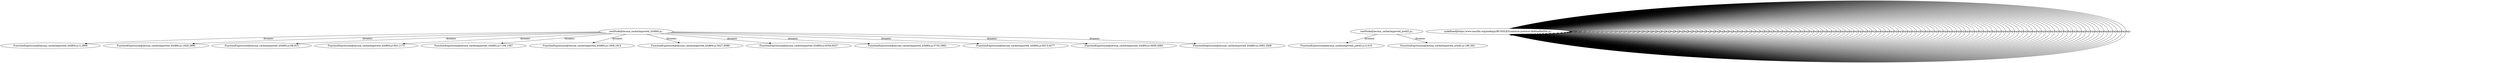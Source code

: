 digraph lacunaCG {
 "rootNode@lacuna_cache/imported_b5d80r.js:," -> "FunctionExpression@lacuna_cache/imported_b5d80r.js:2,2894" [label="dynamic" ];
 "rootNode@lacuna_cache/imported_b5d80r.js:," -> "FunctionExpression@lacuna_cache/imported_b5d80r.js:1928,2890" [label="dynamic" ];
 "rootNode@lacuna_cache/imported_b5d80r.js:," -> "FunctionExpression@lacuna_cache/imported_b5d80r.js:68,915" [label="dynamic" ];
 "rootNode@lacuna_cache/imported_b5d80r.js:," -> "FunctionExpression@lacuna_cache/imported_b5d80r.js:943,1173" [label="dynamic" ];
 "rootNode@lacuna_cache/imported_b5d80r.js:," -> "FunctionExpression@lacuna_cache/imported_b5d80r.js:1194,1587" [label="dynamic" ];
 "rootNode@lacuna_cache/imported_b5d80r.js:," -> "FunctionExpression@lacuna_cache/imported_b5d80r.js:1608,1814" [label="dynamic" ];
 "rootNode@lacuna_cache/imported_b5d80r.js:," -> "FunctionExpression@lacuna_cache/imported_b5d80r.js:5627,6589" [label="dynamic" ];
 "rootNode@lacuna_cache/imported_b5d80r.js:," -> "FunctionExpression@lacuna_cache/imported_b5d80r.js:6304,6527" [label="dynamic" ];
 "rootNode@lacuna_cache/imported_b5d80r.js:," -> "FunctionExpression@lacuna_cache/imported_b5d80r.js:5745,5982" [label="dynamic" ];
 "rootNode@lacuna_cache/imported_b5d80r.js:," -> "FunctionExpression@lacuna_cache/imported_b5d80r.js:6015,6277" [label="dynamic" ];
 "rootNode@lacuna_cache/imported_b5d80r.js:," -> "FunctionExpression@lacuna_cache/imported_b5d80r.js:4809,4983" [label="dynamic" ];
 "rootNode@lacuna_cache/imported_b5d80r.js:," -> "FunctionExpression@lacuna_cache/imported_b5d80r.js:2982,3568" [label="dynamic" ];
 "rootNode@lacuna_cache/imported_jo4id2.js:," -> "FunctionExpression@lacuna_cache/imported_jo4id2.js:2,610" [label="dynamic" ];
 "rootNode@lacuna_cache/imported_jo4id2.js:," -> "FunctionExpression@lacuna_cache/imported_jo4id2.js:196,562" [label="dynamic" ];
 "undefined@https:/www.mozilla.org/media/js/BUNDLES/common-protocol.db80adfd459c.js:," -> "undefined@https:/www.mozilla.org/media/js/BUNDLES/common-protocol.db80adfd459c.js:," [label="tajs" ];
 "undefined@https:/www.mozilla.org/media/js/BUNDLES/common-protocol.db80adfd459c.js:," -> "undefined@https:/www.mozilla.org/media/js/BUNDLES/common-protocol.db80adfd459c.js:," [label="tajs" ];
 "undefined@https:/www.mozilla.org/media/js/BUNDLES/common-protocol.db80adfd459c.js:," -> "undefined@https:/www.mozilla.org/media/js/BUNDLES/common-protocol.db80adfd459c.js:," [label="tajs" ];
 "undefined@https:/www.mozilla.org/media/js/BUNDLES/common-protocol.db80adfd459c.js:," -> "undefined@https:/www.mozilla.org/media/js/BUNDLES/common-protocol.db80adfd459c.js:," [label="tajs" ];
 "undefined@https:/www.mozilla.org/media/js/BUNDLES/common-protocol.db80adfd459c.js:," -> "undefined@https:/www.mozilla.org/media/js/BUNDLES/common-protocol.db80adfd459c.js:," [label="tajs" ];
 "undefined@https:/www.mozilla.org/media/js/BUNDLES/common-protocol.db80adfd459c.js:," -> "undefined@https:/www.mozilla.org/media/js/BUNDLES/common-protocol.db80adfd459c.js:," [label="tajs" ];
 "undefined@https:/www.mozilla.org/media/js/BUNDLES/common-protocol.db80adfd459c.js:," -> "undefined@https:/www.mozilla.org/media/js/BUNDLES/common-protocol.db80adfd459c.js:," [label="tajs" ];
 "undefined@https:/www.mozilla.org/media/js/BUNDLES/common-protocol.db80adfd459c.js:," -> "undefined@https:/www.mozilla.org/media/js/BUNDLES/common-protocol.db80adfd459c.js:," [label="tajs" ];
 "undefined@https:/www.mozilla.org/media/js/BUNDLES/common-protocol.db80adfd459c.js:," -> "undefined@https:/www.mozilla.org/media/js/BUNDLES/common-protocol.db80adfd459c.js:," [label="tajs" ];
 "undefined@https:/www.mozilla.org/media/js/BUNDLES/common-protocol.db80adfd459c.js:," -> "undefined@https:/www.mozilla.org/media/js/BUNDLES/common-protocol.db80adfd459c.js:," [label="tajs" ];
 "undefined@https:/www.mozilla.org/media/js/BUNDLES/common-protocol.db80adfd459c.js:," -> "undefined@https:/www.mozilla.org/media/js/BUNDLES/common-protocol.db80adfd459c.js:," [label="tajs" ];
 "undefined@https:/www.mozilla.org/media/js/BUNDLES/common-protocol.db80adfd459c.js:," -> "undefined@https:/www.mozilla.org/media/js/BUNDLES/common-protocol.db80adfd459c.js:," [label="tajs" ];
 "undefined@https:/www.mozilla.org/media/js/BUNDLES/common-protocol.db80adfd459c.js:," -> "undefined@https:/www.mozilla.org/media/js/BUNDLES/common-protocol.db80adfd459c.js:," [label="tajs" ];
 "undefined@https:/www.mozilla.org/media/js/BUNDLES/common-protocol.db80adfd459c.js:," -> "undefined@https:/www.mozilla.org/media/js/BUNDLES/common-protocol.db80adfd459c.js:," [label="tajs" ];
 "undefined@https:/www.mozilla.org/media/js/BUNDLES/common-protocol.db80adfd459c.js:," -> "undefined@https:/www.mozilla.org/media/js/BUNDLES/common-protocol.db80adfd459c.js:," [label="tajs" ];
 "undefined@https:/www.mozilla.org/media/js/BUNDLES/common-protocol.db80adfd459c.js:," -> "undefined@https:/www.mozilla.org/media/js/BUNDLES/common-protocol.db80adfd459c.js:," [label="tajs" ];
 "undefined@https:/www.mozilla.org/media/js/BUNDLES/common-protocol.db80adfd459c.js:," -> "undefined@https:/www.mozilla.org/media/js/BUNDLES/common-protocol.db80adfd459c.js:," [label="tajs" ];
 "undefined@https:/www.mozilla.org/media/js/BUNDLES/common-protocol.db80adfd459c.js:," -> "undefined@https:/www.mozilla.org/media/js/BUNDLES/common-protocol.db80adfd459c.js:," [label="tajs" ];
 "undefined@https:/www.mozilla.org/media/js/BUNDLES/common-protocol.db80adfd459c.js:," -> "undefined@https:/www.mozilla.org/media/js/BUNDLES/common-protocol.db80adfd459c.js:," [label="tajs" ];
 "undefined@https:/www.mozilla.org/media/js/BUNDLES/common-protocol.db80adfd459c.js:," -> "undefined@https:/www.mozilla.org/media/js/BUNDLES/common-protocol.db80adfd459c.js:," [label="tajs" ];
 "undefined@https:/www.mozilla.org/media/js/BUNDLES/common-protocol.db80adfd459c.js:," -> "undefined@https:/www.mozilla.org/media/js/BUNDLES/common-protocol.db80adfd459c.js:," [label="tajs" ];
 "undefined@https:/www.mozilla.org/media/js/BUNDLES/common-protocol.db80adfd459c.js:," -> "undefined@https:/www.mozilla.org/media/js/BUNDLES/common-protocol.db80adfd459c.js:," [label="tajs" ];
 "undefined@https:/www.mozilla.org/media/js/BUNDLES/common-protocol.db80adfd459c.js:," -> "undefined@https:/www.mozilla.org/media/js/BUNDLES/common-protocol.db80adfd459c.js:," [label="tajs" ];
 "undefined@https:/www.mozilla.org/media/js/BUNDLES/common-protocol.db80adfd459c.js:," -> "undefined@https:/www.mozilla.org/media/js/BUNDLES/common-protocol.db80adfd459c.js:," [label="tajs" ];
 "undefined@https:/www.mozilla.org/media/js/BUNDLES/common-protocol.db80adfd459c.js:," -> "undefined@https:/www.mozilla.org/media/js/BUNDLES/common-protocol.db80adfd459c.js:," [label="tajs" ];
 "undefined@https:/www.mozilla.org/media/js/BUNDLES/common-protocol.db80adfd459c.js:," -> "undefined@https:/www.mozilla.org/media/js/BUNDLES/common-protocol.db80adfd459c.js:," [label="tajs" ];
 "undefined@https:/www.mozilla.org/media/js/BUNDLES/common-protocol.db80adfd459c.js:," -> "undefined@https:/www.mozilla.org/media/js/BUNDLES/common-protocol.db80adfd459c.js:," [label="tajs" ];
 "undefined@https:/www.mozilla.org/media/js/BUNDLES/common-protocol.db80adfd459c.js:," -> "undefined@https:/www.mozilla.org/media/js/BUNDLES/common-protocol.db80adfd459c.js:," [label="tajs" ];
 "undefined@https:/www.mozilla.org/media/js/BUNDLES/common-protocol.db80adfd459c.js:," -> "undefined@https:/www.mozilla.org/media/js/BUNDLES/common-protocol.db80adfd459c.js:," [label="tajs" ];
 "undefined@https:/www.mozilla.org/media/js/BUNDLES/common-protocol.db80adfd459c.js:," -> "undefined@https:/www.mozilla.org/media/js/BUNDLES/common-protocol.db80adfd459c.js:," [label="tajs" ];
 "undefined@https:/www.mozilla.org/media/js/BUNDLES/common-protocol.db80adfd459c.js:," -> "undefined@https:/www.mozilla.org/media/js/BUNDLES/common-protocol.db80adfd459c.js:," [label="tajs" ];
 "undefined@https:/www.mozilla.org/media/js/BUNDLES/common-protocol.db80adfd459c.js:," -> "undefined@https:/www.mozilla.org/media/js/BUNDLES/common-protocol.db80adfd459c.js:," [label="tajs" ];
 "undefined@https:/www.mozilla.org/media/js/BUNDLES/common-protocol.db80adfd459c.js:," -> "undefined@https:/www.mozilla.org/media/js/BUNDLES/common-protocol.db80adfd459c.js:," [label="tajs" ];
 "undefined@https:/www.mozilla.org/media/js/BUNDLES/common-protocol.db80adfd459c.js:," -> "undefined@https:/www.mozilla.org/media/js/BUNDLES/common-protocol.db80adfd459c.js:," [label="tajs" ];
 "undefined@https:/www.mozilla.org/media/js/BUNDLES/common-protocol.db80adfd459c.js:," -> "undefined@https:/www.mozilla.org/media/js/BUNDLES/common-protocol.db80adfd459c.js:," [label="tajs" ];
 "undefined@https:/www.mozilla.org/media/js/BUNDLES/common-protocol.db80adfd459c.js:," -> "undefined@https:/www.mozilla.org/media/js/BUNDLES/common-protocol.db80adfd459c.js:," [label="tajs" ];
 "undefined@https:/www.mozilla.org/media/js/BUNDLES/common-protocol.db80adfd459c.js:," -> "undefined@https:/www.mozilla.org/media/js/BUNDLES/common-protocol.db80adfd459c.js:," [label="tajs" ];
 "undefined@https:/www.mozilla.org/media/js/BUNDLES/common-protocol.db80adfd459c.js:," -> "undefined@https:/www.mozilla.org/media/js/BUNDLES/common-protocol.db80adfd459c.js:," [label="tajs" ];
 "undefined@https:/www.mozilla.org/media/js/BUNDLES/common-protocol.db80adfd459c.js:," -> "undefined@https:/www.mozilla.org/media/js/BUNDLES/common-protocol.db80adfd459c.js:," [label="tajs" ];
 "undefined@https:/www.mozilla.org/media/js/BUNDLES/common-protocol.db80adfd459c.js:," -> "undefined@https:/www.mozilla.org/media/js/BUNDLES/common-protocol.db80adfd459c.js:," [label="tajs" ];
 "undefined@https:/www.mozilla.org/media/js/BUNDLES/common-protocol.db80adfd459c.js:," -> "undefined@https:/www.mozilla.org/media/js/BUNDLES/common-protocol.db80adfd459c.js:," [label="tajs" ];
 "undefined@https:/www.mozilla.org/media/js/BUNDLES/common-protocol.db80adfd459c.js:," -> "undefined@https:/www.mozilla.org/media/js/BUNDLES/common-protocol.db80adfd459c.js:," [label="tajs" ];
 "undefined@https:/www.mozilla.org/media/js/BUNDLES/common-protocol.db80adfd459c.js:," -> "undefined@https:/www.mozilla.org/media/js/BUNDLES/common-protocol.db80adfd459c.js:," [label="tajs" ];
 "undefined@https:/www.mozilla.org/media/js/BUNDLES/common-protocol.db80adfd459c.js:," -> "undefined@https:/www.mozilla.org/media/js/BUNDLES/common-protocol.db80adfd459c.js:," [label="tajs" ];
 "undefined@https:/www.mozilla.org/media/js/BUNDLES/common-protocol.db80adfd459c.js:," -> "undefined@https:/www.mozilla.org/media/js/BUNDLES/common-protocol.db80adfd459c.js:," [label="tajs" ];
 "undefined@https:/www.mozilla.org/media/js/BUNDLES/common-protocol.db80adfd459c.js:," -> "undefined@https:/www.mozilla.org/media/js/BUNDLES/common-protocol.db80adfd459c.js:," [label="tajs" ];
 "undefined@https:/www.mozilla.org/media/js/BUNDLES/common-protocol.db80adfd459c.js:," -> "undefined@https:/www.mozilla.org/media/js/BUNDLES/common-protocol.db80adfd459c.js:," [label="tajs" ];
 "undefined@https:/www.mozilla.org/media/js/BUNDLES/common-protocol.db80adfd459c.js:," -> "undefined@https:/www.mozilla.org/media/js/BUNDLES/common-protocol.db80adfd459c.js:," [label="tajs" ];
 "undefined@https:/www.mozilla.org/media/js/BUNDLES/common-protocol.db80adfd459c.js:," -> "undefined@https:/www.mozilla.org/media/js/BUNDLES/common-protocol.db80adfd459c.js:," [label="tajs" ];
 "undefined@https:/www.mozilla.org/media/js/BUNDLES/common-protocol.db80adfd459c.js:," -> "undefined@https:/www.mozilla.org/media/js/BUNDLES/common-protocol.db80adfd459c.js:," [label="tajs" ];
 "undefined@https:/www.mozilla.org/media/js/BUNDLES/common-protocol.db80adfd459c.js:," -> "undefined@https:/www.mozilla.org/media/js/BUNDLES/common-protocol.db80adfd459c.js:," [label="tajs" ];
 "undefined@https:/www.mozilla.org/media/js/BUNDLES/common-protocol.db80adfd459c.js:," -> "undefined@https:/www.mozilla.org/media/js/BUNDLES/common-protocol.db80adfd459c.js:," [label="tajs" ];
 "undefined@https:/www.mozilla.org/media/js/BUNDLES/common-protocol.db80adfd459c.js:," -> "undefined@https:/www.mozilla.org/media/js/BUNDLES/common-protocol.db80adfd459c.js:," [label="tajs" ];
 "undefined@https:/www.mozilla.org/media/js/BUNDLES/common-protocol.db80adfd459c.js:," -> "undefined@https:/www.mozilla.org/media/js/BUNDLES/common-protocol.db80adfd459c.js:," [label="tajs" ];
 "undefined@https:/www.mozilla.org/media/js/BUNDLES/common-protocol.db80adfd459c.js:," -> "undefined@https:/www.mozilla.org/media/js/BUNDLES/common-protocol.db80adfd459c.js:," [label="tajs" ];
 "undefined@https:/www.mozilla.org/media/js/BUNDLES/common-protocol.db80adfd459c.js:," -> "undefined@https:/www.mozilla.org/media/js/BUNDLES/common-protocol.db80adfd459c.js:," [label="tajs" ];
 "undefined@https:/www.mozilla.org/media/js/BUNDLES/common-protocol.db80adfd459c.js:," -> "undefined@https:/www.mozilla.org/media/js/BUNDLES/common-protocol.db80adfd459c.js:," [label="tajs" ];
 "undefined@https:/www.mozilla.org/media/js/BUNDLES/common-protocol.db80adfd459c.js:," -> "undefined@https:/www.mozilla.org/media/js/BUNDLES/common-protocol.db80adfd459c.js:," [label="tajs" ];
 "undefined@https:/www.mozilla.org/media/js/BUNDLES/common-protocol.db80adfd459c.js:," -> "undefined@https:/www.mozilla.org/media/js/BUNDLES/common-protocol.db80adfd459c.js:," [label="tajs" ];
 "undefined@https:/www.mozilla.org/media/js/BUNDLES/common-protocol.db80adfd459c.js:," -> "undefined@https:/www.mozilla.org/media/js/BUNDLES/common-protocol.db80adfd459c.js:," [label="tajs" ];
 "undefined@https:/www.mozilla.org/media/js/BUNDLES/common-protocol.db80adfd459c.js:," -> "undefined@https:/www.mozilla.org/media/js/BUNDLES/common-protocol.db80adfd459c.js:," [label="tajs" ];
 "undefined@https:/www.mozilla.org/media/js/BUNDLES/common-protocol.db80adfd459c.js:," -> "undefined@https:/www.mozilla.org/media/js/BUNDLES/common-protocol.db80adfd459c.js:," [label="tajs" ];
 "undefined@https:/www.mozilla.org/media/js/BUNDLES/common-protocol.db80adfd459c.js:," -> "undefined@https:/www.mozilla.org/media/js/BUNDLES/common-protocol.db80adfd459c.js:," [label="tajs" ];
 "undefined@https:/www.mozilla.org/media/js/BUNDLES/common-protocol.db80adfd459c.js:," -> "undefined@https:/www.mozilla.org/media/js/BUNDLES/common-protocol.db80adfd459c.js:," [label="tajs" ];
 "undefined@https:/www.mozilla.org/media/js/BUNDLES/common-protocol.db80adfd459c.js:," -> "undefined@https:/www.mozilla.org/media/js/BUNDLES/common-protocol.db80adfd459c.js:," [label="tajs" ];
 "undefined@https:/www.mozilla.org/media/js/BUNDLES/common-protocol.db80adfd459c.js:," -> "undefined@https:/www.mozilla.org/media/js/BUNDLES/common-protocol.db80adfd459c.js:," [label="tajs" ];
 "undefined@https:/www.mozilla.org/media/js/BUNDLES/common-protocol.db80adfd459c.js:," -> "undefined@https:/www.mozilla.org/media/js/BUNDLES/common-protocol.db80adfd459c.js:," [label="tajs" ];
 "undefined@https:/www.mozilla.org/media/js/BUNDLES/common-protocol.db80adfd459c.js:," -> "undefined@https:/www.mozilla.org/media/js/BUNDLES/common-protocol.db80adfd459c.js:," [label="tajs" ];
 "undefined@https:/www.mozilla.org/media/js/BUNDLES/common-protocol.db80adfd459c.js:," -> "undefined@https:/www.mozilla.org/media/js/BUNDLES/common-protocol.db80adfd459c.js:," [label="tajs" ];
 "undefined@https:/www.mozilla.org/media/js/BUNDLES/common-protocol.db80adfd459c.js:," -> "undefined@https:/www.mozilla.org/media/js/BUNDLES/common-protocol.db80adfd459c.js:," [label="tajs" ];
 "undefined@https:/www.mozilla.org/media/js/BUNDLES/common-protocol.db80adfd459c.js:," -> "undefined@https:/www.mozilla.org/media/js/BUNDLES/common-protocol.db80adfd459c.js:," [label="tajs" ];
 "undefined@https:/www.mozilla.org/media/js/BUNDLES/common-protocol.db80adfd459c.js:," -> "undefined@https:/www.mozilla.org/media/js/BUNDLES/common-protocol.db80adfd459c.js:," [label="tajs" ];
 "undefined@https:/www.mozilla.org/media/js/BUNDLES/common-protocol.db80adfd459c.js:," -> "undefined@https:/www.mozilla.org/media/js/BUNDLES/common-protocol.db80adfd459c.js:," [label="tajs" ];
 "undefined@https:/www.mozilla.org/media/js/BUNDLES/common-protocol.db80adfd459c.js:," -> "undefined@https:/www.mozilla.org/media/js/BUNDLES/common-protocol.db80adfd459c.js:," [label="tajs" ];
 "undefined@https:/www.mozilla.org/media/js/BUNDLES/common-protocol.db80adfd459c.js:," -> "undefined@https:/www.mozilla.org/media/js/BUNDLES/common-protocol.db80adfd459c.js:," [label="tajs" ];
 "undefined@https:/www.mozilla.org/media/js/BUNDLES/common-protocol.db80adfd459c.js:," -> "undefined@https:/www.mozilla.org/media/js/BUNDLES/common-protocol.db80adfd459c.js:," [label="tajs" ];
 "undefined@https:/www.mozilla.org/media/js/BUNDLES/common-protocol.db80adfd459c.js:," -> "undefined@https:/www.mozilla.org/media/js/BUNDLES/common-protocol.db80adfd459c.js:," [label="tajs" ];
 "undefined@https:/www.mozilla.org/media/js/BUNDLES/common-protocol.db80adfd459c.js:," -> "undefined@https:/www.mozilla.org/media/js/BUNDLES/common-protocol.db80adfd459c.js:," [label="tajs" ];
 "undefined@https:/www.mozilla.org/media/js/BUNDLES/common-protocol.db80adfd459c.js:," -> "undefined@https:/www.mozilla.org/media/js/BUNDLES/common-protocol.db80adfd459c.js:," [label="tajs" ];
 "undefined@https:/www.mozilla.org/media/js/BUNDLES/common-protocol.db80adfd459c.js:," -> "undefined@https:/www.mozilla.org/media/js/BUNDLES/common-protocol.db80adfd459c.js:," [label="tajs" ];
 "undefined@https:/www.mozilla.org/media/js/BUNDLES/common-protocol.db80adfd459c.js:," -> "undefined@https:/www.mozilla.org/media/js/BUNDLES/common-protocol.db80adfd459c.js:," [label="tajs" ];
 "undefined@https:/www.mozilla.org/media/js/BUNDLES/common-protocol.db80adfd459c.js:," -> "undefined@https:/www.mozilla.org/media/js/BUNDLES/common-protocol.db80adfd459c.js:," [label="tajs" ];
 "undefined@https:/www.mozilla.org/media/js/BUNDLES/common-protocol.db80adfd459c.js:," -> "undefined@https:/www.mozilla.org/media/js/BUNDLES/common-protocol.db80adfd459c.js:," [label="tajs" ];
 "undefined@https:/www.mozilla.org/media/js/BUNDLES/common-protocol.db80adfd459c.js:," -> "undefined@https:/www.mozilla.org/media/js/BUNDLES/common-protocol.db80adfd459c.js:," [label="tajs" ];
 "undefined@https:/www.mozilla.org/media/js/BUNDLES/common-protocol.db80adfd459c.js:," -> "undefined@https:/www.mozilla.org/media/js/BUNDLES/common-protocol.db80adfd459c.js:," [label="tajs" ];
 "undefined@https:/www.mozilla.org/media/js/BUNDLES/common-protocol.db80adfd459c.js:," -> "undefined@https:/www.mozilla.org/media/js/BUNDLES/common-protocol.db80adfd459c.js:," [label="tajs" ];
 "undefined@https:/www.mozilla.org/media/js/BUNDLES/common-protocol.db80adfd459c.js:," -> "undefined@https:/www.mozilla.org/media/js/BUNDLES/common-protocol.db80adfd459c.js:," [label="tajs" ];
 "undefined@https:/www.mozilla.org/media/js/BUNDLES/common-protocol.db80adfd459c.js:," -> "undefined@https:/www.mozilla.org/media/js/BUNDLES/common-protocol.db80adfd459c.js:," [label="tajs" ];
 "undefined@https:/www.mozilla.org/media/js/BUNDLES/common-protocol.db80adfd459c.js:," -> "undefined@https:/www.mozilla.org/media/js/BUNDLES/common-protocol.db80adfd459c.js:," [label="tajs" ];
 "undefined@https:/www.mozilla.org/media/js/BUNDLES/common-protocol.db80adfd459c.js:," -> "undefined@https:/www.mozilla.org/media/js/BUNDLES/common-protocol.db80adfd459c.js:," [label="tajs" ];
 "undefined@https:/www.mozilla.org/media/js/BUNDLES/common-protocol.db80adfd459c.js:," -> "undefined@https:/www.mozilla.org/media/js/BUNDLES/common-protocol.db80adfd459c.js:," [label="tajs" ];
 "undefined@https:/www.mozilla.org/media/js/BUNDLES/common-protocol.db80adfd459c.js:," -> "undefined@https:/www.mozilla.org/media/js/BUNDLES/common-protocol.db80adfd459c.js:," [label="tajs" ];
 "undefined@https:/www.mozilla.org/media/js/BUNDLES/common-protocol.db80adfd459c.js:," -> "undefined@https:/www.mozilla.org/media/js/BUNDLES/common-protocol.db80adfd459c.js:," [label="tajs" ];
 "undefined@https:/www.mozilla.org/media/js/BUNDLES/common-protocol.db80adfd459c.js:," -> "undefined@https:/www.mozilla.org/media/js/BUNDLES/common-protocol.db80adfd459c.js:," [label="tajs" ];
 "undefined@https:/www.mozilla.org/media/js/BUNDLES/common-protocol.db80adfd459c.js:," -> "undefined@https:/www.mozilla.org/media/js/BUNDLES/common-protocol.db80adfd459c.js:," [label="tajs" ];
 "undefined@https:/www.mozilla.org/media/js/BUNDLES/common-protocol.db80adfd459c.js:," -> "undefined@https:/www.mozilla.org/media/js/BUNDLES/common-protocol.db80adfd459c.js:," [label="tajs" ];
 "undefined@https:/www.mozilla.org/media/js/BUNDLES/common-protocol.db80adfd459c.js:," -> "undefined@https:/www.mozilla.org/media/js/BUNDLES/common-protocol.db80adfd459c.js:," [label="tajs" ];
 "undefined@https:/www.mozilla.org/media/js/BUNDLES/common-protocol.db80adfd459c.js:," -> "undefined@https:/www.mozilla.org/media/js/BUNDLES/common-protocol.db80adfd459c.js:," [label="tajs" ];
 "undefined@https:/www.mozilla.org/media/js/BUNDLES/common-protocol.db80adfd459c.js:," -> "undefined@https:/www.mozilla.org/media/js/BUNDLES/common-protocol.db80adfd459c.js:," [label="tajs" ];
 "undefined@https:/www.mozilla.org/media/js/BUNDLES/common-protocol.db80adfd459c.js:," -> "undefined@https:/www.mozilla.org/media/js/BUNDLES/common-protocol.db80adfd459c.js:," [label="tajs" ];
 "undefined@https:/www.mozilla.org/media/js/BUNDLES/common-protocol.db80adfd459c.js:," -> "undefined@https:/www.mozilla.org/media/js/BUNDLES/common-protocol.db80adfd459c.js:," [label="tajs" ];
 "undefined@https:/www.mozilla.org/media/js/BUNDLES/common-protocol.db80adfd459c.js:," -> "undefined@https:/www.mozilla.org/media/js/BUNDLES/common-protocol.db80adfd459c.js:," [label="tajs" ];
 "undefined@https:/www.mozilla.org/media/js/BUNDLES/common-protocol.db80adfd459c.js:," -> "undefined@https:/www.mozilla.org/media/js/BUNDLES/common-protocol.db80adfd459c.js:," [label="tajs" ];
 "undefined@https:/www.mozilla.org/media/js/BUNDLES/common-protocol.db80adfd459c.js:," -> "undefined@https:/www.mozilla.org/media/js/BUNDLES/common-protocol.db80adfd459c.js:," [label="tajs" ];
 "undefined@https:/www.mozilla.org/media/js/BUNDLES/common-protocol.db80adfd459c.js:," -> "undefined@https:/www.mozilla.org/media/js/BUNDLES/common-protocol.db80adfd459c.js:," [label="tajs" ];
 "undefined@https:/www.mozilla.org/media/js/BUNDLES/common-protocol.db80adfd459c.js:," -> "undefined@https:/www.mozilla.org/media/js/BUNDLES/common-protocol.db80adfd459c.js:," [label="tajs" ];
 "undefined@https:/www.mozilla.org/media/js/BUNDLES/common-protocol.db80adfd459c.js:," -> "undefined@https:/www.mozilla.org/media/js/BUNDLES/common-protocol.db80adfd459c.js:," [label="tajs" ];
 "undefined@https:/www.mozilla.org/media/js/BUNDLES/common-protocol.db80adfd459c.js:," -> "undefined@https:/www.mozilla.org/media/js/BUNDLES/common-protocol.db80adfd459c.js:," [label="tajs" ];
 "undefined@https:/www.mozilla.org/media/js/BUNDLES/common-protocol.db80adfd459c.js:," -> "undefined@https:/www.mozilla.org/media/js/BUNDLES/common-protocol.db80adfd459c.js:," [label="tajs" ];
 "undefined@https:/www.mozilla.org/media/js/BUNDLES/common-protocol.db80adfd459c.js:," -> "undefined@https:/www.mozilla.org/media/js/BUNDLES/common-protocol.db80adfd459c.js:," [label="tajs" ];
 "undefined@https:/www.mozilla.org/media/js/BUNDLES/common-protocol.db80adfd459c.js:," -> "undefined@https:/www.mozilla.org/media/js/BUNDLES/common-protocol.db80adfd459c.js:," [label="tajs" ];
 "undefined@https:/www.mozilla.org/media/js/BUNDLES/common-protocol.db80adfd459c.js:," -> "undefined@https:/www.mozilla.org/media/js/BUNDLES/common-protocol.db80adfd459c.js:," [label="tajs" ];
 "undefined@https:/www.mozilla.org/media/js/BUNDLES/common-protocol.db80adfd459c.js:," -> "undefined@https:/www.mozilla.org/media/js/BUNDLES/common-protocol.db80adfd459c.js:," [label="tajs" ];
 "undefined@https:/www.mozilla.org/media/js/BUNDLES/common-protocol.db80adfd459c.js:," -> "undefined@https:/www.mozilla.org/media/js/BUNDLES/common-protocol.db80adfd459c.js:," [label="tajs" ];
 "undefined@https:/www.mozilla.org/media/js/BUNDLES/common-protocol.db80adfd459c.js:," -> "undefined@https:/www.mozilla.org/media/js/BUNDLES/common-protocol.db80adfd459c.js:," [label="tajs" ];
 "undefined@https:/www.mozilla.org/media/js/BUNDLES/common-protocol.db80adfd459c.js:," -> "undefined@https:/www.mozilla.org/media/js/BUNDLES/common-protocol.db80adfd459c.js:," [label="tajs" ];
 "undefined@https:/www.mozilla.org/media/js/BUNDLES/common-protocol.db80adfd459c.js:," -> "undefined@https:/www.mozilla.org/media/js/BUNDLES/common-protocol.db80adfd459c.js:," [label="tajs" ];
 "undefined@https:/www.mozilla.org/media/js/BUNDLES/common-protocol.db80adfd459c.js:," -> "undefined@https:/www.mozilla.org/media/js/BUNDLES/common-protocol.db80adfd459c.js:," [label="tajs" ];
 "undefined@https:/www.mozilla.org/media/js/BUNDLES/common-protocol.db80adfd459c.js:," -> "undefined@https:/www.mozilla.org/media/js/BUNDLES/common-protocol.db80adfd459c.js:," [label="tajs" ];
 "undefined@https:/www.mozilla.org/media/js/BUNDLES/common-protocol.db80adfd459c.js:," -> "undefined@https:/www.mozilla.org/media/js/BUNDLES/common-protocol.db80adfd459c.js:," [label="tajs" ];
 "undefined@https:/www.mozilla.org/media/js/BUNDLES/common-protocol.db80adfd459c.js:," -> "undefined@https:/www.mozilla.org/media/js/BUNDLES/common-protocol.db80adfd459c.js:," [label="tajs" ];
 "undefined@https:/www.mozilla.org/media/js/BUNDLES/common-protocol.db80adfd459c.js:," -> "undefined@https:/www.mozilla.org/media/js/BUNDLES/common-protocol.db80adfd459c.js:," [label="tajs" ];
 "undefined@https:/www.mozilla.org/media/js/BUNDLES/common-protocol.db80adfd459c.js:," -> "undefined@https:/www.mozilla.org/media/js/BUNDLES/common-protocol.db80adfd459c.js:," [label="tajs" ];
 "undefined@https:/www.mozilla.org/media/js/BUNDLES/common-protocol.db80adfd459c.js:," -> "undefined@https:/www.mozilla.org/media/js/BUNDLES/common-protocol.db80adfd459c.js:," [label="tajs" ];
 "undefined@https:/www.mozilla.org/media/js/BUNDLES/common-protocol.db80adfd459c.js:," -> "undefined@https:/www.mozilla.org/media/js/BUNDLES/common-protocol.db80adfd459c.js:," [label="tajs" ];
 }